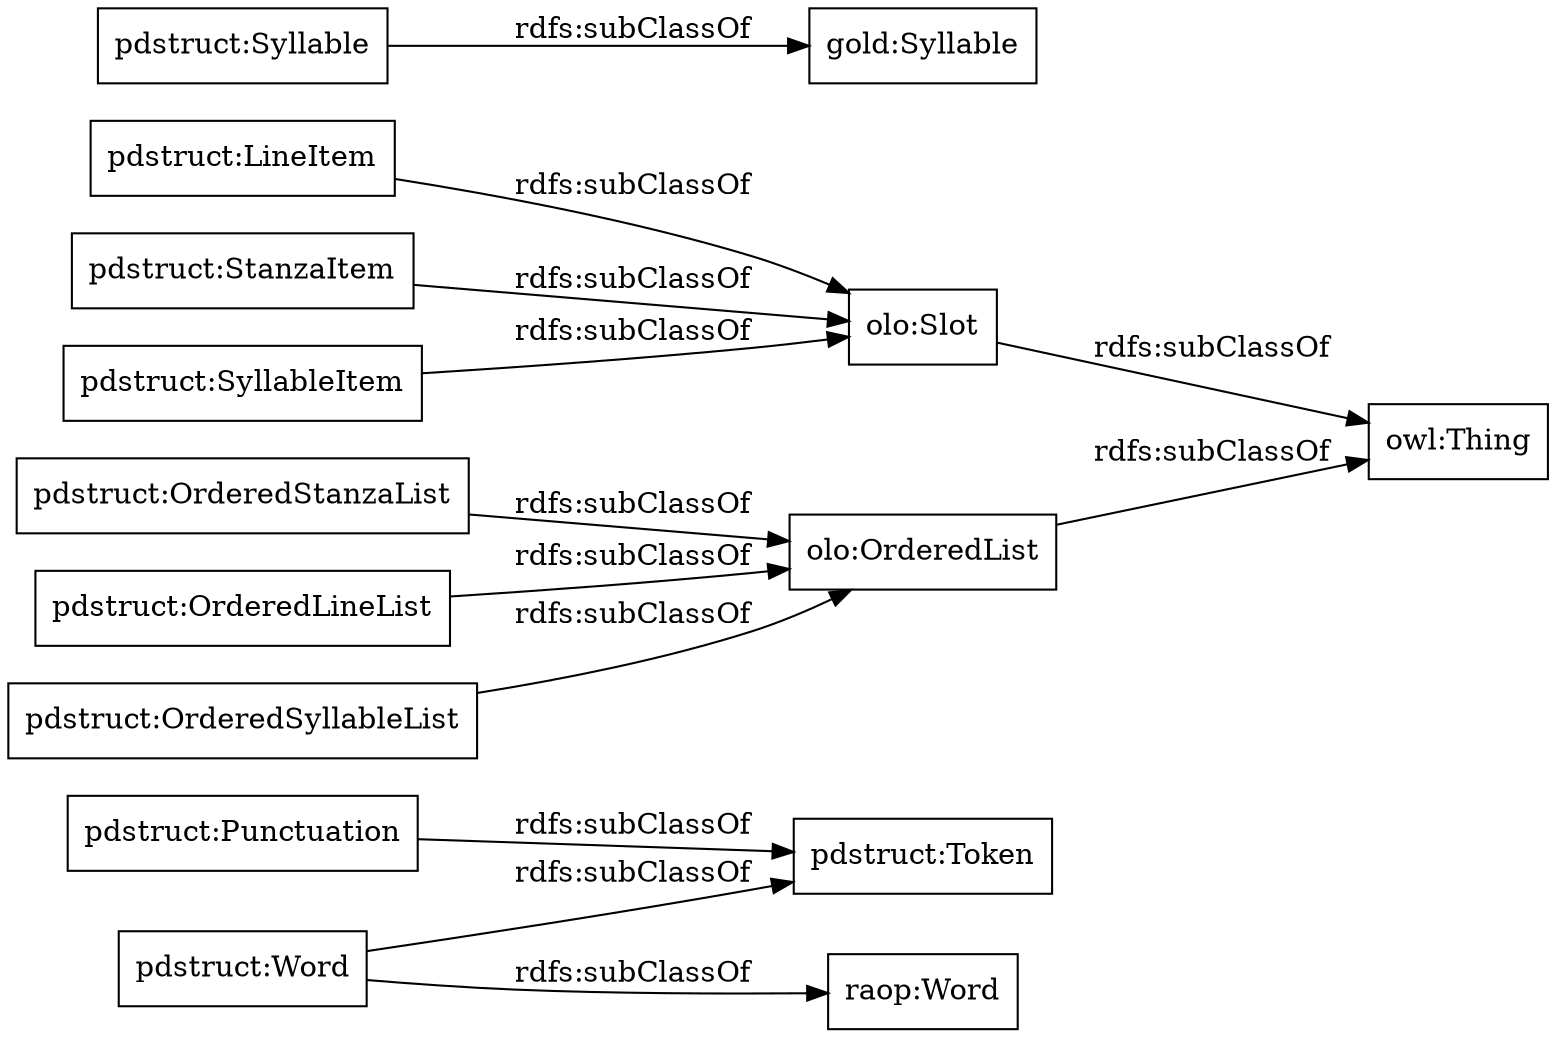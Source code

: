digraph ar2dtool_diagram { 
rankdir=LR;
size="1000"
node [shape = rectangle, color="black"]; "pdstruct:Punctuation" "pdstruct:OrderedStanzaList" "pdstruct:LineItem" "pdstruct:StanzaItem" "pdstruct:Word" "pdstruct:Token" "gold:Syllable" "pdstruct:OrderedSyllableList" "pdstruct:SyllableItem" "pdstruct:Syllable" "raop:Word" "pdstruct:OrderedLineList" "olo:Slot" "olo:OrderedList" ; /*classes style*/
	"pdstruct:OrderedSyllableList" -> "olo:OrderedList" [ label = "rdfs:subClassOf" ];
	"pdstruct:OrderedLineList" -> "olo:OrderedList" [ label = "rdfs:subClassOf" ];
	"pdstruct:OrderedStanzaList" -> "olo:OrderedList" [ label = "rdfs:subClassOf" ];
	"pdstruct:Word" -> "pdstruct:Token" [ label = "rdfs:subClassOf" ];
	"pdstruct:Word" -> "raop:Word" [ label = "rdfs:subClassOf" ];
	"pdstruct:SyllableItem" -> "olo:Slot" [ label = "rdfs:subClassOf" ];
	"olo:OrderedList" -> "owl:Thing" [ label = "rdfs:subClassOf" ];
	"olo:Slot" -> "owl:Thing" [ label = "rdfs:subClassOf" ];
	"pdstruct:Syllable" -> "gold:Syllable" [ label = "rdfs:subClassOf" ];
	"pdstruct:StanzaItem" -> "olo:Slot" [ label = "rdfs:subClassOf" ];
	"pdstruct:LineItem" -> "olo:Slot" [ label = "rdfs:subClassOf" ];
	"pdstruct:Punctuation" -> "pdstruct:Token" [ label = "rdfs:subClassOf" ];

}
